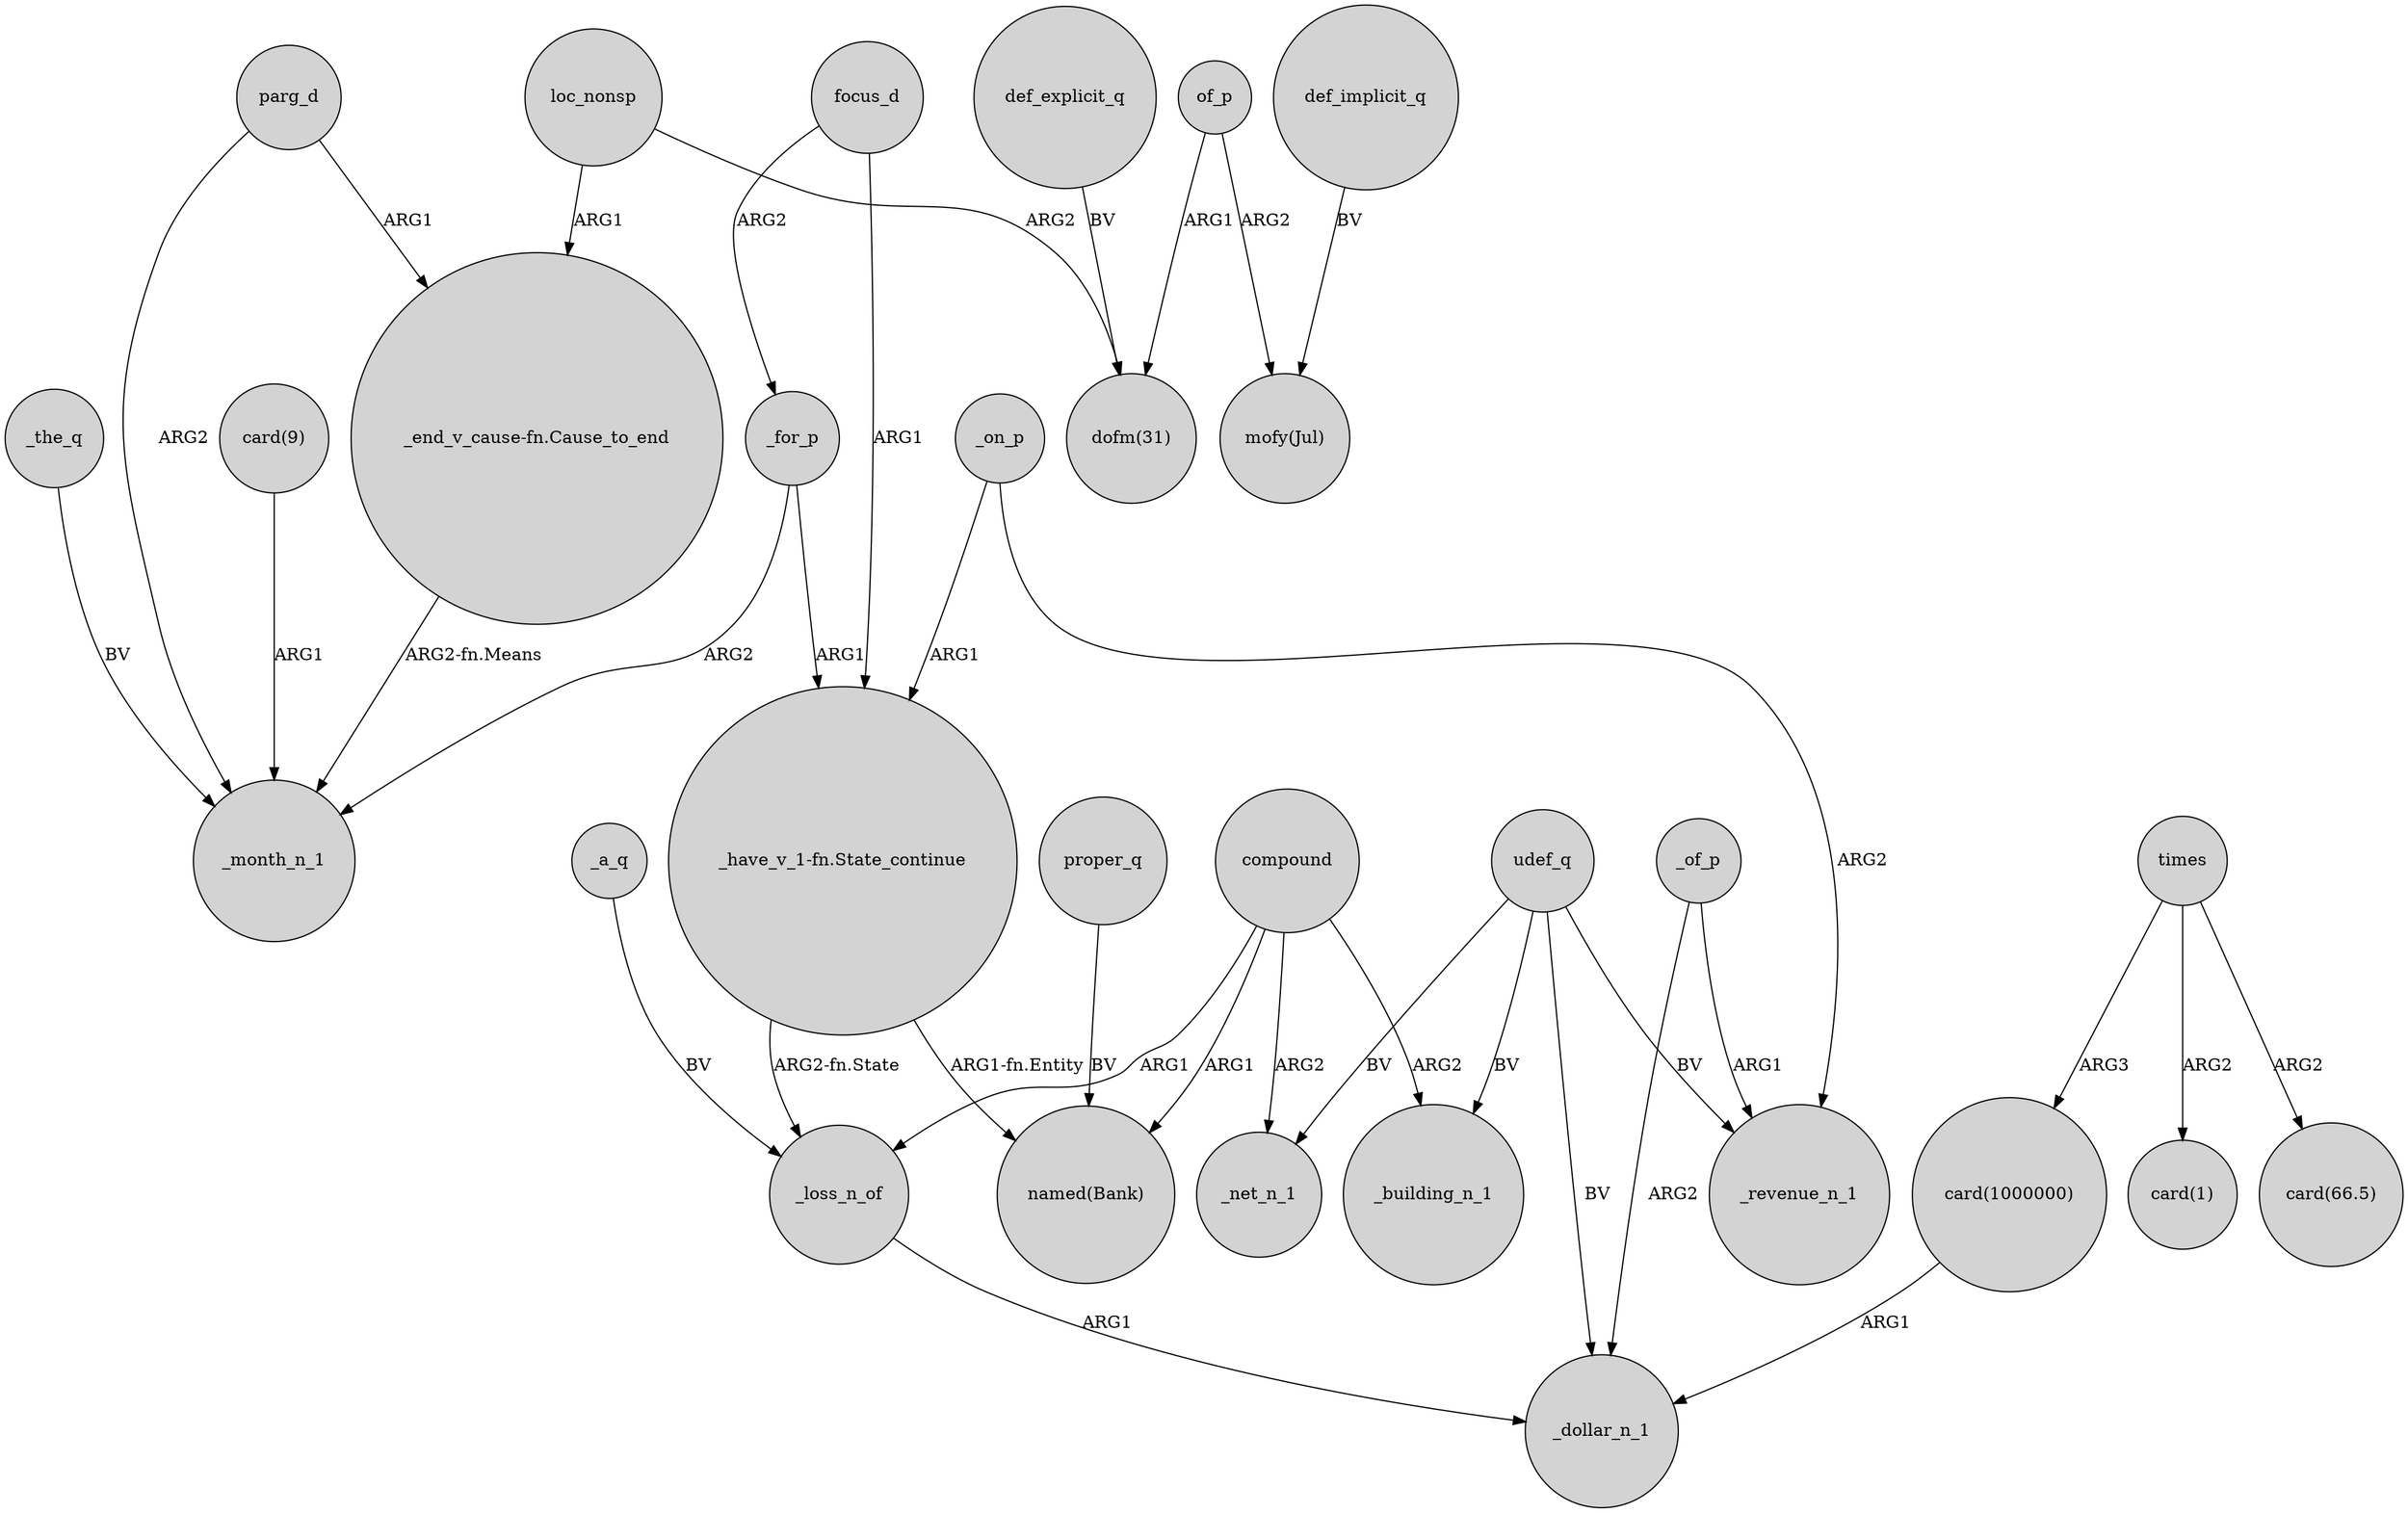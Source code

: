 digraph {
	node [shape=circle style=filled]
	parg_d -> "_end_v_cause-fn.Cause_to_end" [label=ARG1]
	_a_q -> _loss_n_of [label=BV]
	compound -> _net_n_1 [label=ARG2]
	_the_q -> _month_n_1 [label=BV]
	"_have_v_1-fn.State_continue" -> "named(Bank)" [label="ARG1-fn.Entity"]
	_loss_n_of -> _dollar_n_1 [label=ARG1]
	udef_q -> _building_n_1 [label=BV]
	times -> "card(1000000)" [label=ARG3]
	times -> "card(1)" [label=ARG2]
	def_implicit_q -> "mofy(Jul)" [label=BV]
	_of_p -> _revenue_n_1 [label=ARG1]
	_on_p -> _revenue_n_1 [label=ARG2]
	compound -> "named(Bank)" [label=ARG1]
	of_p -> "dofm(31)" [label=ARG1]
	"_have_v_1-fn.State_continue" -> _loss_n_of [label="ARG2-fn.State"]
	udef_q -> _revenue_n_1 [label=BV]
	_on_p -> "_have_v_1-fn.State_continue" [label=ARG1]
	parg_d -> _month_n_1 [label=ARG2]
	compound -> _loss_n_of [label=ARG1]
	"_end_v_cause-fn.Cause_to_end" -> _month_n_1 [label="ARG2-fn.Means"]
	udef_q -> _net_n_1 [label=BV]
	udef_q -> _dollar_n_1 [label=BV]
	"card(1000000)" -> _dollar_n_1 [label=ARG1]
	loc_nonsp -> "_end_v_cause-fn.Cause_to_end" [label=ARG1]
	def_explicit_q -> "dofm(31)" [label=BV]
	of_p -> "mofy(Jul)" [label=ARG2]
	loc_nonsp -> "dofm(31)" [label=ARG2]
	_for_p -> "_have_v_1-fn.State_continue" [label=ARG1]
	times -> "card(66.5)" [label=ARG2]
	"card(9)" -> _month_n_1 [label=ARG1]
	focus_d -> _for_p [label=ARG2]
	_of_p -> _dollar_n_1 [label=ARG2]
	compound -> _building_n_1 [label=ARG2]
	_for_p -> _month_n_1 [label=ARG2]
	proper_q -> "named(Bank)" [label=BV]
	focus_d -> "_have_v_1-fn.State_continue" [label=ARG1]
}
